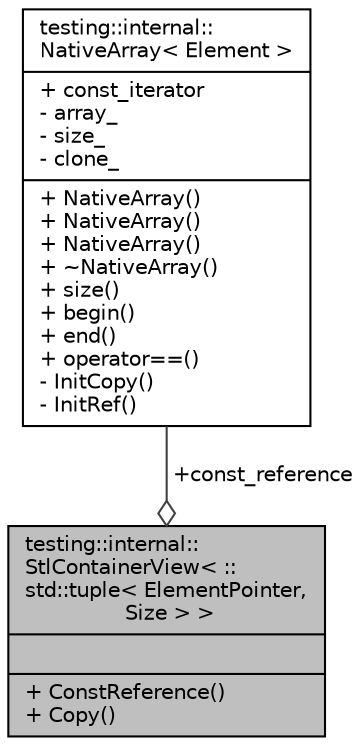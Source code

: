 digraph "testing::internal::StlContainerView&lt; ::std::tuple&lt; ElementPointer, Size &gt; &gt;"
{
 // INTERACTIVE_SVG=YES
 // LATEX_PDF_SIZE
  edge [fontname="Helvetica",fontsize="10",labelfontname="Helvetica",labelfontsize="10"];
  node [fontname="Helvetica",fontsize="10",shape=record];
  Node1 [label="{testing::internal::\lStlContainerView\< ::\lstd::tuple\< ElementPointer,\l Size \> \>\n||+ ConstReference()\l+ Copy()\l}",height=0.2,width=0.4,color="black", fillcolor="grey75", style="filled", fontcolor="black",tooltip=" "];
  Node2 -> Node1 [color="grey25",fontsize="10",style="solid",label=" +const_reference" ,arrowhead="odiamond",fontname="Helvetica"];
  Node2 [label="{testing::internal::\lNativeArray\< Element \>\n|+ const_iterator\l- array_\l- size_\l- clone_\l|+ NativeArray()\l+ NativeArray()\l+ NativeArray()\l+ ~NativeArray()\l+ size()\l+ begin()\l+ end()\l+ operator==()\l- InitCopy()\l- InitRef()\l}",height=0.2,width=0.4,color="black", fillcolor="white", style="filled",URL="$d3/d87/classtesting_1_1internal_1_1_native_array.html",tooltip=" "];
}
